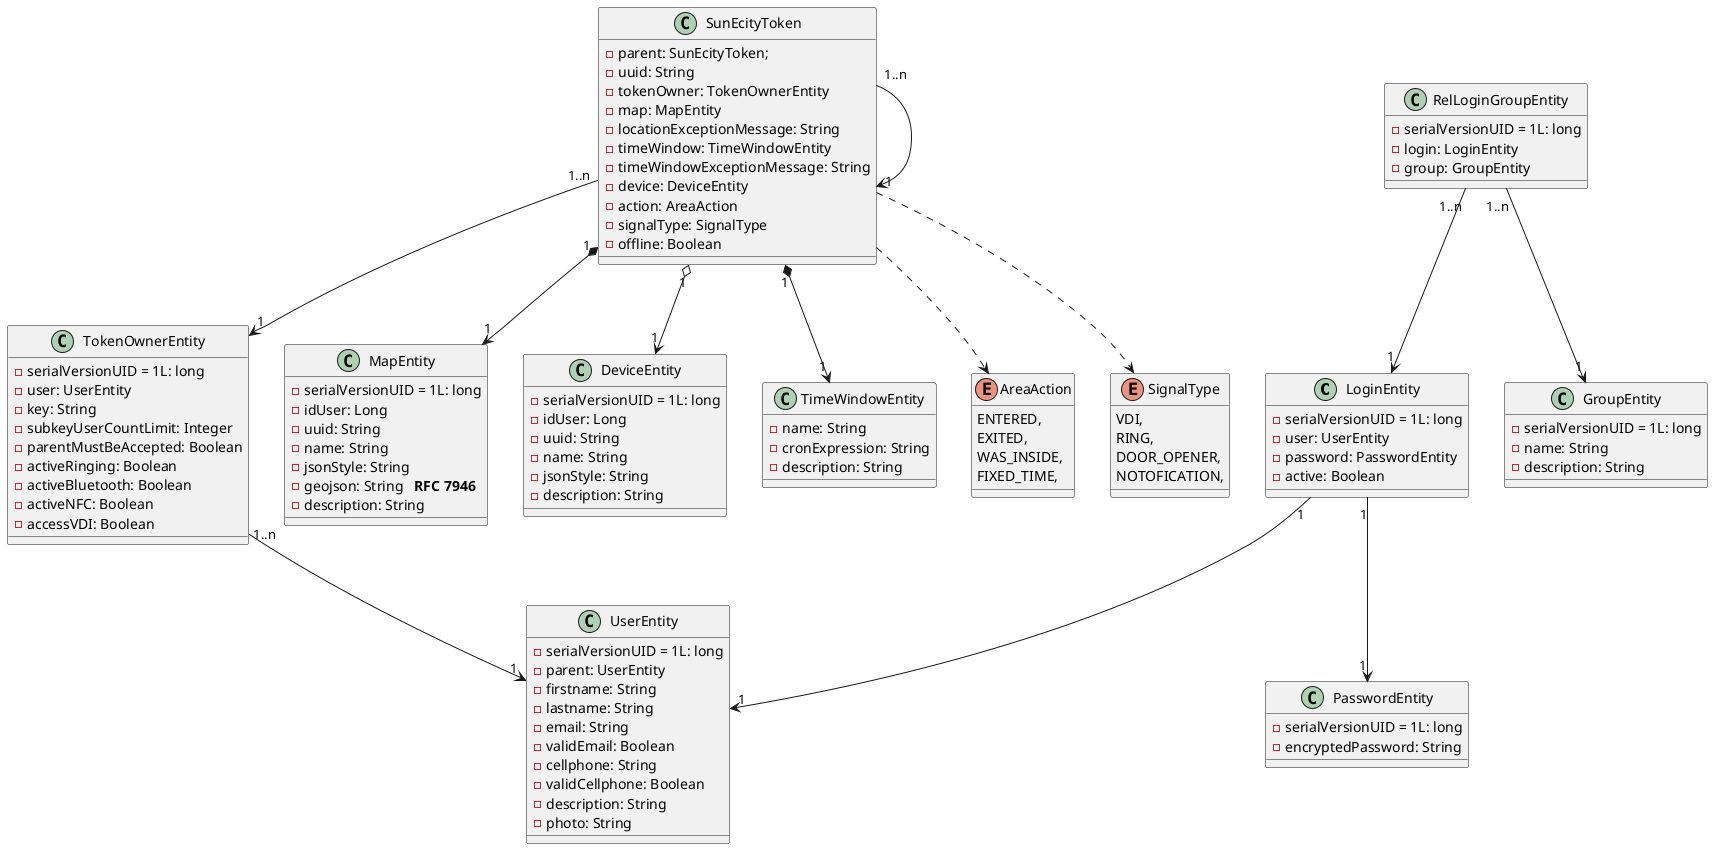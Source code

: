 @startuml
class LoginEntity {
    -serialVersionUID = 1L: long
    -user: UserEntity
    -password: PasswordEntity
    -active: Boolean  
}

class RelLoginGroupEntity {
    -serialVersionUID = 1L: long
    -login: LoginEntity
    -group: GroupEntity
}

class GroupEntity {
    -serialVersionUID = 1L: long
    -name: String
    -description: String
}

class PasswordEntity {
    -serialVersionUID = 1L: long
    -encryptedPassword: String
}

class UserEntity {
    -serialVersionUID = 1L: long
    -parent: UserEntity
    -firstname: String
    -lastname: String
    -email: String
    -validEmail: Boolean
    -cellphone: String
    -validCellphone: Boolean
    -description: String
    -photo: String
}

class TokenOwnerEntity {
    -serialVersionUID = 1L: long
    -user: UserEntity
    -key: String
    -subkeyUserCountLimit: Integer
    -parentMustBeAccepted: Boolean
    -activeRinging: Boolean
    -activeBluetooth: Boolean
    -activeNFC: Boolean
    -accessVDI: Boolean
}

class SunEcityToken {
    -parent: SunEcityToken;
    -uuid: String
    -tokenOwner: TokenOwnerEntity
    -map: MapEntity
    -locationExceptionMessage: String
    -timeWindow: TimeWindowEntity 
    -timeWindowExceptionMessage: String
    -device: DeviceEntity
    -action: AreaAction
    -signalType: SignalType
    -offline: Boolean
}

class MapEntity {
    -serialVersionUID = 1L: long
    -idUser: Long
    -uuid: String
    -name: String
    -jsonStyle: String
    -geojson: String  ** RFC 7946 **
    -description: String
}

class DeviceEntity {
    -serialVersionUID = 1L: long
    -idUser: Long
    -uuid: String
    -name: String
    -jsonStyle: String
    -description: String
}

class TimeWindowEntity {
    -name: String
	-cronExpression: String
    -description: String
}

enum AreaAction{
    ENTERED,
    EXITED,
    WAS_INSIDE,
    FIXED_TIME,
}


enum SignalType{
    VDI,
    RING,
    DOOR_OPENER,
    NOTOFICATION,
}

RelLoginGroupEntity "1..n" --> "1" GroupEntity
RelLoginGroupEntity "1..n" --> "1" LoginEntity
LoginEntity "1" --> "1" UserEntity
LoginEntity "1" --> "1" PasswordEntity
TokenOwnerEntity "1..n" --> "1" UserEntity
SunEcityToken "1" *--> "1" MapEntity
SunEcityToken "1" o--> "1" DeviceEntity
SunEcityToken "1..n" --> "1" SunEcityToken
SunEcityToken "1..n" --> "1" TokenOwnerEntity
SunEcityToken "1" *--> "1" TimeWindowEntity
SunEcityToken .-> AreaAction
SunEcityToken .-> SignalType
@enduml